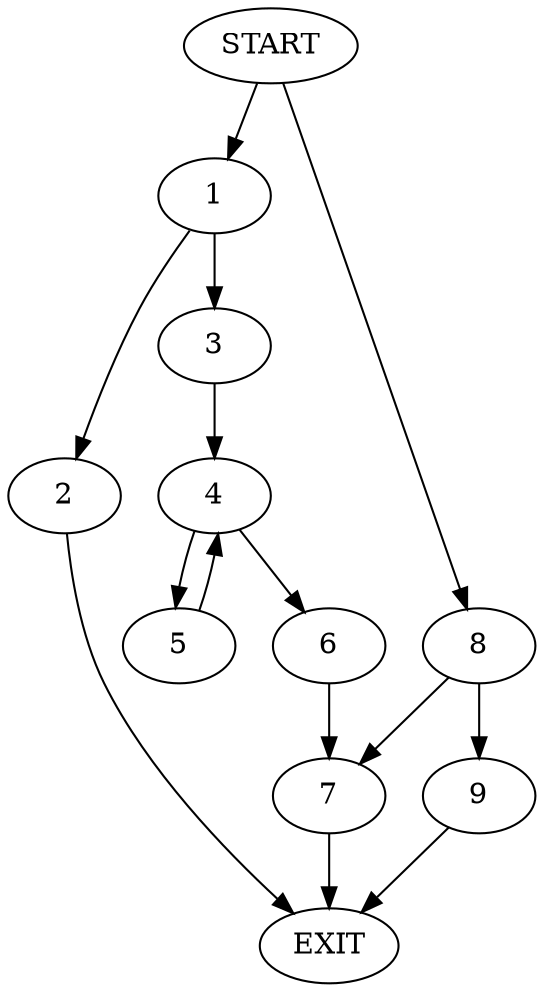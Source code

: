 digraph {
0 [label="START"]
10 [label="EXIT"]
0 -> 1
1 -> 2
1 -> 3
2 -> 10
3 -> 4
4 -> 5
4 -> 6
5 -> 4
6 -> 7
7 -> 10
0 -> 8
8 -> 7
8 -> 9
9 -> 10
}
